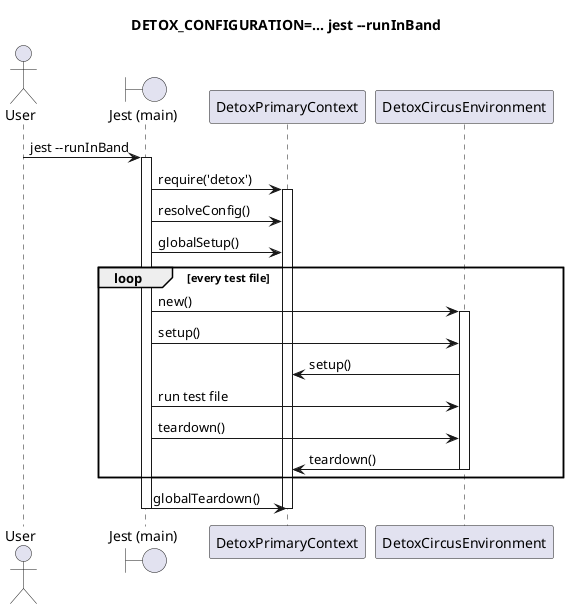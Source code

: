 @startuml

title "DETOX_CONFIGURATION=... jest --runInBand"

actor User
boundary "Jest (main)" as Jest0
participant "DetoxPrimaryContext" as Pri
participant "DetoxCircusEnvironment" as Env

User -> Jest0 : jest --runInBand
activate Jest0
Jest0 -> Pri: require('detox')
activate Pri
Jest0 -> Pri: resolveConfig()
Jest0 -> Pri: globalSetup()
loop every test file
  Jest0 -> Env: new()
  activate Env
  Jest0 -> Env: setup()
  Env -> Pri: setup()
  Jest0 -> Env: run test file
  Jest0 -> Env: teardown()
  Env -> Pri: teardown()
  deactivate Env
end loop
Jest0 -> Pri: globalTeardown()
deactivate Pri
deactivate Jest0

@enduml
